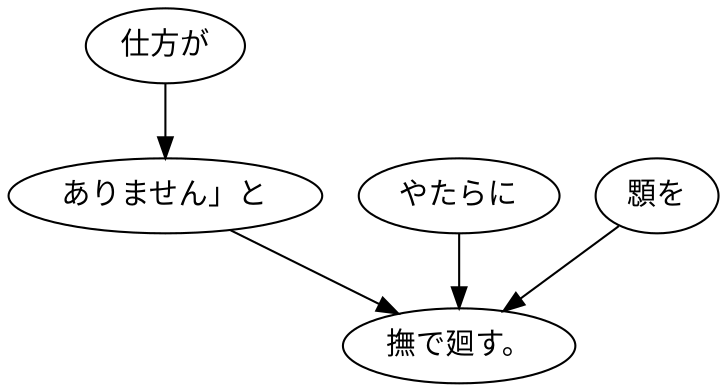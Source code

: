 digraph graph1768 {
	node0 [label="仕方が"];
	node1 [label="ありません」と"];
	node2 [label="やたらに"];
	node3 [label="顋を"];
	node4 [label="撫で廻す。"];
	node0 -> node1;
	node1 -> node4;
	node2 -> node4;
	node3 -> node4;
}
